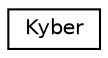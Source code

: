 digraph "Graphical Class Hierarchy"
{
 // LATEX_PDF_SIZE
  edge [fontname="Helvetica",fontsize="10",labelfontname="Helvetica",labelfontsize="10"];
  node [fontname="Helvetica",fontsize="10",shape=record];
  rankdir="LR";
  Node0 [label="Kyber",height=0.2,width=0.4,color="black", fillcolor="white", style="filled",URL="$class_kyber.html",tooltip="An implementation of the Module Learning With Errors asymmetric cipher (KYBER)"];
}
